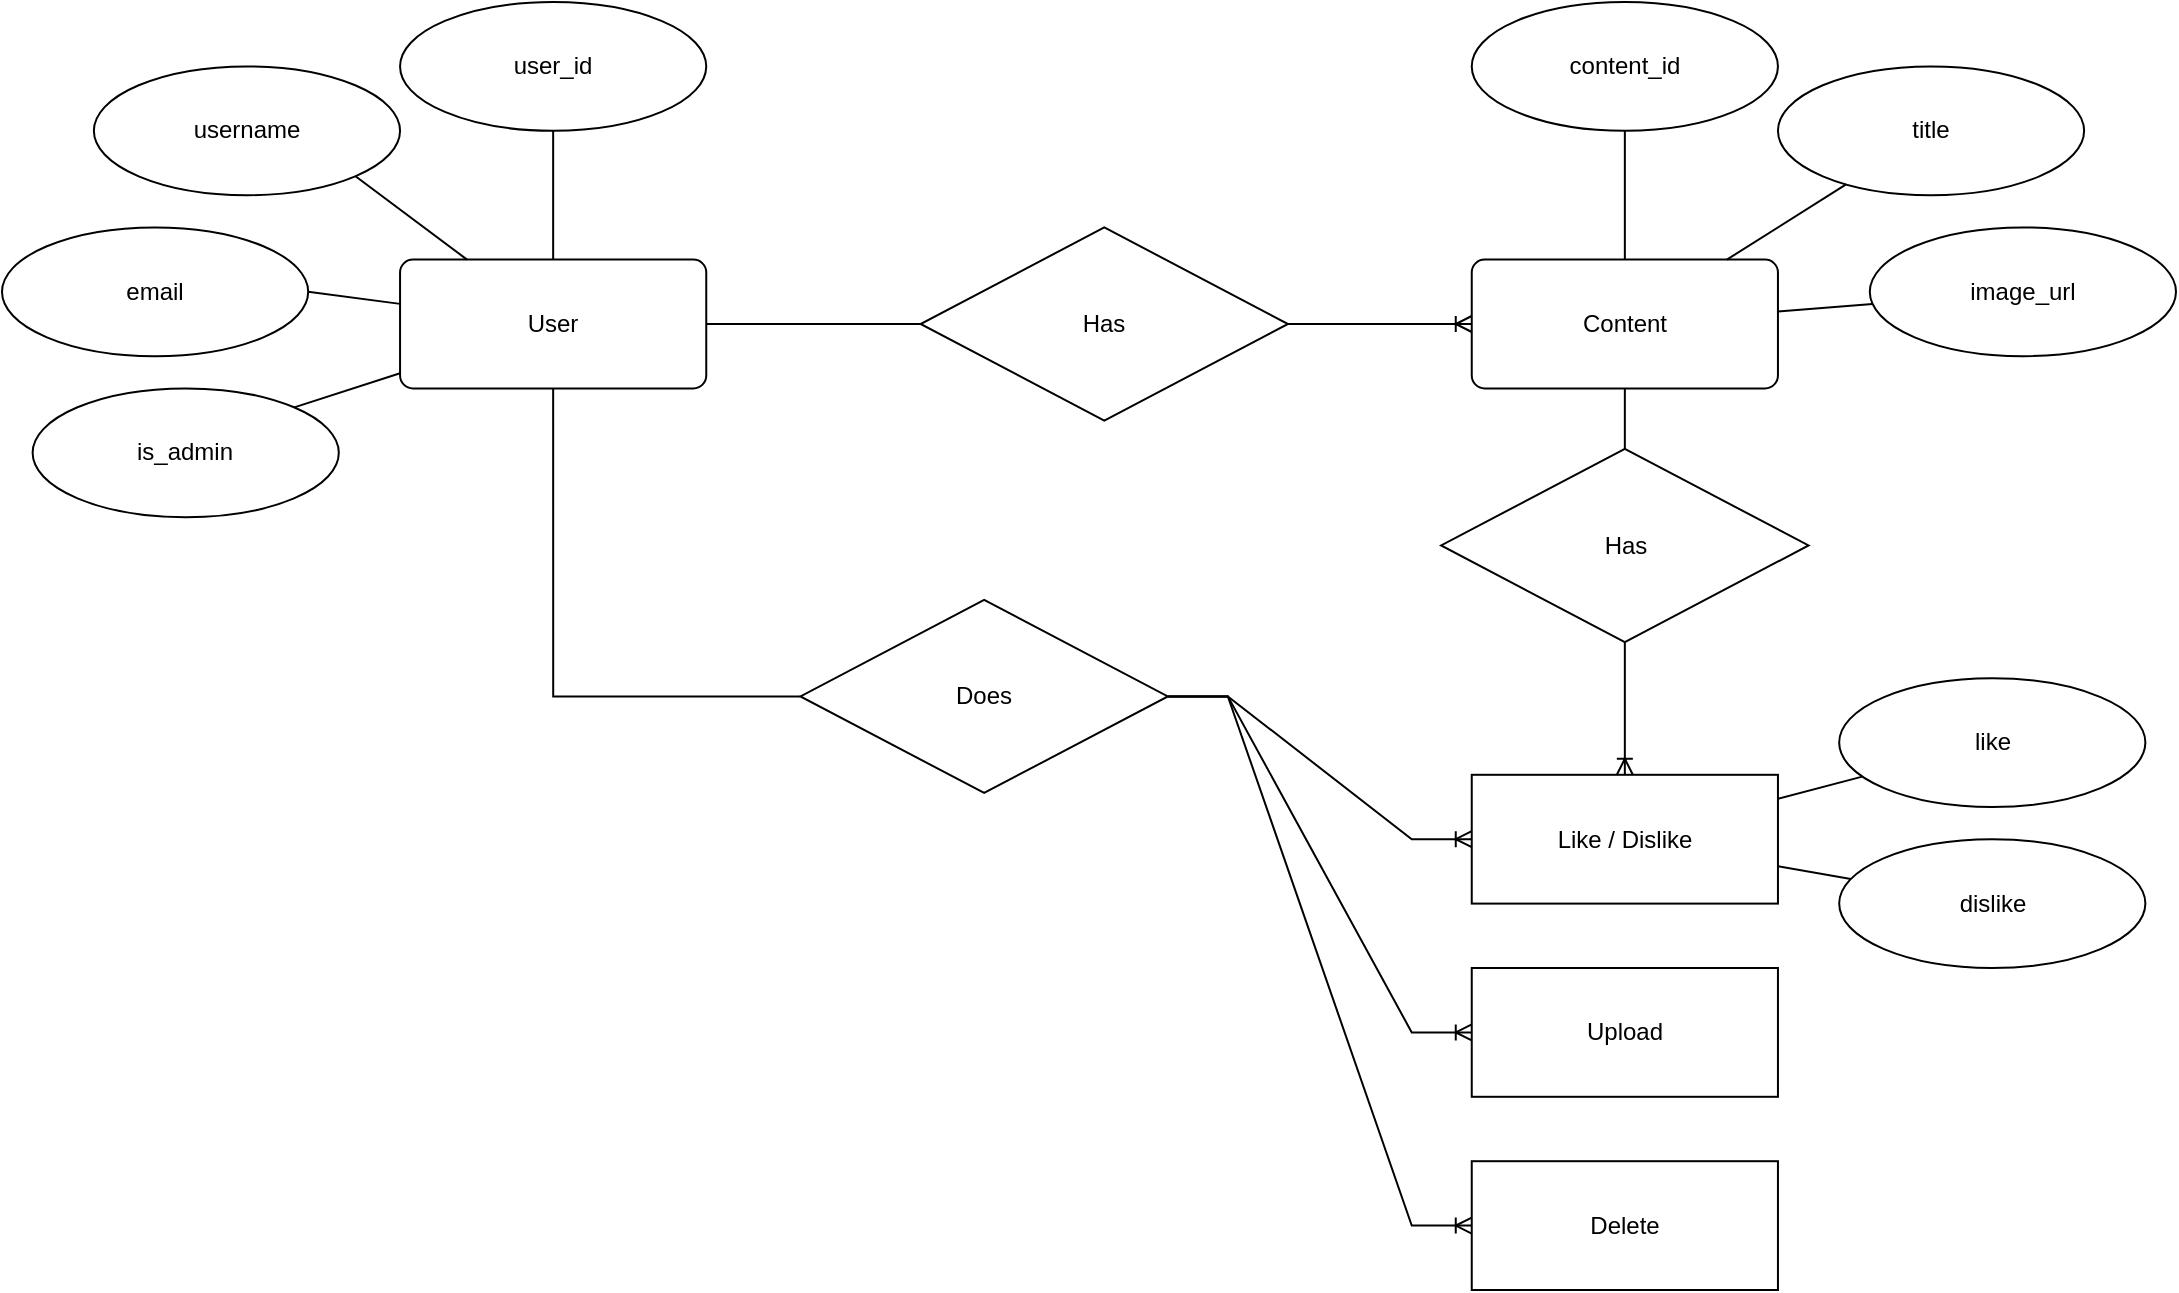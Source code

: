 <mxfile version="24.0.2" type="device">
  <diagram name="Page-1" id="XS-pp8SUQEWYk7n8XHgB">
    <mxGraphModel dx="1641" dy="913" grid="0" gridSize="10" guides="1" tooltips="1" connect="1" arrows="1" fold="1" page="1" pageScale="1" pageWidth="1100" pageHeight="850" math="0" shadow="0">
      <root>
        <mxCell id="0" />
        <mxCell id="1" parent="0" />
        <mxCell id="yBUpXXfkaFUE62552isH-66" value="" style="group" parent="1" vertex="1" connectable="0">
          <mxGeometry x="5" y="8" width="1087" height="644" as="geometry" />
        </mxCell>
        <mxCell id="yBUpXXfkaFUE62552isH-32" style="edgeStyle=orthogonalEdgeStyle;rounded=0;orthogonalLoop=1;jettySize=auto;html=1;exitX=0.5;exitY=1;exitDx=0;exitDy=0;entryX=0;entryY=0.5;entryDx=0;entryDy=0;endArrow=none;endFill=0;" parent="yBUpXXfkaFUE62552isH-66" source="yBUpXXfkaFUE62552isH-1" target="yBUpXXfkaFUE62552isH-31" edge="1">
          <mxGeometry relative="1" as="geometry" />
        </mxCell>
        <mxCell id="yBUpXXfkaFUE62552isH-1" value="&lt;div&gt;User&lt;/div&gt;" style="rounded=1;arcSize=10;whiteSpace=wrap;html=1;align=center;" parent="yBUpXXfkaFUE62552isH-66" vertex="1">
          <mxGeometry x="199.028" y="128.8" width="153.099" height="64.4" as="geometry" />
        </mxCell>
        <mxCell id="yBUpXXfkaFUE62552isH-2" value="Has" style="shape=rhombus;perimeter=rhombusPerimeter;whiteSpace=wrap;html=1;align=center;" parent="yBUpXXfkaFUE62552isH-66" vertex="1">
          <mxGeometry x="459.296" y="112.7" width="183.718" height="96.6" as="geometry" />
        </mxCell>
        <mxCell id="yBUpXXfkaFUE62552isH-5" value="user_id" style="ellipse;whiteSpace=wrap;html=1;align=center;" parent="yBUpXXfkaFUE62552isH-66" vertex="1">
          <mxGeometry x="199.028" width="153.099" height="64.4" as="geometry" />
        </mxCell>
        <mxCell id="yBUpXXfkaFUE62552isH-7" value="username" style="ellipse;whiteSpace=wrap;html=1;align=center;" parent="yBUpXXfkaFUE62552isH-66" vertex="1">
          <mxGeometry x="45.93" y="32.2" width="153.099" height="64.4" as="geometry" />
        </mxCell>
        <mxCell id="yBUpXXfkaFUE62552isH-13" value="" style="endArrow=none;html=1;rounded=0;entryX=1;entryY=1;entryDx=0;entryDy=0;" parent="yBUpXXfkaFUE62552isH-66" source="yBUpXXfkaFUE62552isH-1" target="yBUpXXfkaFUE62552isH-7" edge="1">
          <mxGeometry relative="1" as="geometry">
            <mxPoint x="-45.93" y="161.0" as="sourcePoint" />
            <mxPoint x="-45.93" y="161.0" as="targetPoint" />
          </mxGeometry>
        </mxCell>
        <mxCell id="yBUpXXfkaFUE62552isH-14" value="" style="endArrow=none;html=1;rounded=0;entryX=0.5;entryY=1;entryDx=0;entryDy=0;" parent="yBUpXXfkaFUE62552isH-66" source="yBUpXXfkaFUE62552isH-1" target="yBUpXXfkaFUE62552isH-5" edge="1">
          <mxGeometry relative="1" as="geometry">
            <mxPoint x="275.577" y="-128.8" as="sourcePoint" />
            <mxPoint x="275.577" y="-128.8" as="targetPoint" />
          </mxGeometry>
        </mxCell>
        <mxCell id="yBUpXXfkaFUE62552isH-15" value="email" style="ellipse;whiteSpace=wrap;html=1;align=center;" parent="yBUpXXfkaFUE62552isH-66" vertex="1">
          <mxGeometry y="112.7" width="153.099" height="64.4" as="geometry" />
        </mxCell>
        <mxCell id="yBUpXXfkaFUE62552isH-16" value="" style="endArrow=none;html=1;rounded=0;entryX=1;entryY=0.5;entryDx=0;entryDy=0;" parent="yBUpXXfkaFUE62552isH-66" source="yBUpXXfkaFUE62552isH-1" target="yBUpXXfkaFUE62552isH-15" edge="1">
          <mxGeometry relative="1" as="geometry">
            <mxPoint x="-45.93" y="161.0" as="sourcePoint" />
            <mxPoint x="-45.93" y="161.0" as="targetPoint" />
          </mxGeometry>
        </mxCell>
        <mxCell id="yBUpXXfkaFUE62552isH-17" value="is_admin" style="ellipse;whiteSpace=wrap;html=1;align=center;" parent="yBUpXXfkaFUE62552isH-66" vertex="1">
          <mxGeometry x="15.31" y="193.2" width="153.099" height="64.4" as="geometry" />
        </mxCell>
        <mxCell id="yBUpXXfkaFUE62552isH-21" value="" style="endArrow=none;html=1;rounded=0;entryX=1;entryY=0;entryDx=0;entryDy=0;" parent="yBUpXXfkaFUE62552isH-66" source="yBUpXXfkaFUE62552isH-1" target="yBUpXXfkaFUE62552isH-17" edge="1">
          <mxGeometry relative="1" as="geometry">
            <mxPoint x="-45.93" y="161.0" as="sourcePoint" />
            <mxPoint x="-45.93" y="161.0" as="targetPoint" />
          </mxGeometry>
        </mxCell>
        <mxCell id="yBUpXXfkaFUE62552isH-22" value="Content" style="rounded=1;arcSize=10;whiteSpace=wrap;html=1;align=center;" parent="yBUpXXfkaFUE62552isH-66" vertex="1">
          <mxGeometry x="734.873" y="128.8" width="153.099" height="64.4" as="geometry" />
        </mxCell>
        <mxCell id="yBUpXXfkaFUE62552isH-24" value="content_id" style="ellipse;whiteSpace=wrap;html=1;align=center;" parent="yBUpXXfkaFUE62552isH-66" vertex="1">
          <mxGeometry x="734.873" width="153.099" height="64.4" as="geometry" />
        </mxCell>
        <mxCell id="yBUpXXfkaFUE62552isH-26" value="" style="endArrow=none;html=1;rounded=0;" parent="yBUpXXfkaFUE62552isH-66" source="yBUpXXfkaFUE62552isH-22" target="yBUpXXfkaFUE62552isH-24" edge="1">
          <mxGeometry relative="1" as="geometry">
            <mxPoint x="811.423" y="-128.8" as="sourcePoint" />
            <mxPoint x="811.423" y="-128.8" as="targetPoint" />
          </mxGeometry>
        </mxCell>
        <mxCell id="yBUpXXfkaFUE62552isH-27" value="title" style="ellipse;whiteSpace=wrap;html=1;align=center;" parent="yBUpXXfkaFUE62552isH-66" vertex="1">
          <mxGeometry x="887.972" y="32.2" width="153.099" height="64.4" as="geometry" />
        </mxCell>
        <mxCell id="yBUpXXfkaFUE62552isH-28" value="" style="endArrow=none;html=1;rounded=0;" parent="yBUpXXfkaFUE62552isH-66" source="yBUpXXfkaFUE62552isH-22" target="yBUpXXfkaFUE62552isH-27" edge="1">
          <mxGeometry relative="1" as="geometry">
            <mxPoint x="811.423" y="-128.8" as="sourcePoint" />
            <mxPoint x="811.423" y="-128.8" as="targetPoint" />
          </mxGeometry>
        </mxCell>
        <mxCell id="yBUpXXfkaFUE62552isH-29" value="&lt;div&gt;image_url&lt;/div&gt;" style="ellipse;whiteSpace=wrap;html=1;align=center;" parent="yBUpXXfkaFUE62552isH-66" vertex="1">
          <mxGeometry x="933.901" y="112.7" width="153.099" height="64.4" as="geometry" />
        </mxCell>
        <mxCell id="yBUpXXfkaFUE62552isH-30" value="" style="endArrow=none;html=1;rounded=0;" parent="yBUpXXfkaFUE62552isH-66" source="yBUpXXfkaFUE62552isH-22" target="yBUpXXfkaFUE62552isH-29" edge="1">
          <mxGeometry relative="1" as="geometry">
            <mxPoint x="887.972" y="161.0" as="sourcePoint" />
            <mxPoint x="1132.93" y="161.0" as="targetPoint" />
          </mxGeometry>
        </mxCell>
        <mxCell id="yBUpXXfkaFUE62552isH-31" value="Does" style="shape=rhombus;perimeter=rhombusPerimeter;whiteSpace=wrap;html=1;align=center;" parent="yBUpXXfkaFUE62552isH-66" vertex="1">
          <mxGeometry x="399.219" y="298.89" width="183.718" height="96.6" as="geometry" />
        </mxCell>
        <mxCell id="yBUpXXfkaFUE62552isH-33" value="Like / Dislike" style="whiteSpace=wrap;html=1;align=center;" parent="yBUpXXfkaFUE62552isH-66" vertex="1">
          <mxGeometry x="734.873" y="386.4" width="153.099" height="64.4" as="geometry" />
        </mxCell>
        <mxCell id="yBUpXXfkaFUE62552isH-34" value="Upload" style="whiteSpace=wrap;html=1;align=center;" parent="yBUpXXfkaFUE62552isH-66" vertex="1">
          <mxGeometry x="734.873" y="483.0" width="153.099" height="64.4" as="geometry" />
        </mxCell>
        <mxCell id="yBUpXXfkaFUE62552isH-35" value="Delete" style="whiteSpace=wrap;html=1;align=center;" parent="yBUpXXfkaFUE62552isH-66" vertex="1">
          <mxGeometry x="734.873" y="579.6" width="153.099" height="64.4" as="geometry" />
        </mxCell>
        <mxCell id="yBUpXXfkaFUE62552isH-39" value="Has" style="shape=rhombus;perimeter=rhombusPerimeter;whiteSpace=wrap;html=1;align=center;" parent="yBUpXXfkaFUE62552isH-66" vertex="1">
          <mxGeometry x="719.563" y="223.429" width="183.718" height="96.6" as="geometry" />
        </mxCell>
        <mxCell id="yBUpXXfkaFUE62552isH-42" value="like" style="ellipse;whiteSpace=wrap;html=1;align=center;" parent="yBUpXXfkaFUE62552isH-66" vertex="1">
          <mxGeometry x="918.592" y="338.1" width="153.099" height="64.4" as="geometry" />
        </mxCell>
        <mxCell id="yBUpXXfkaFUE62552isH-44" value="" style="endArrow=none;html=1;rounded=0;" parent="yBUpXXfkaFUE62552isH-66" source="yBUpXXfkaFUE62552isH-33" target="yBUpXXfkaFUE62552isH-42" edge="1">
          <mxGeometry relative="1" as="geometry">
            <mxPoint x="887.972" y="370.3" as="sourcePoint" />
            <mxPoint x="1132.93" y="370.3" as="targetPoint" />
          </mxGeometry>
        </mxCell>
        <mxCell id="yBUpXXfkaFUE62552isH-45" value="dislike" style="ellipse;whiteSpace=wrap;html=1;align=center;" parent="yBUpXXfkaFUE62552isH-66" vertex="1">
          <mxGeometry x="918.592" y="418.6" width="153.099" height="64.4" as="geometry" />
        </mxCell>
        <mxCell id="yBUpXXfkaFUE62552isH-46" value="" style="endArrow=none;html=1;rounded=0;" parent="yBUpXXfkaFUE62552isH-66" source="yBUpXXfkaFUE62552isH-33" target="yBUpXXfkaFUE62552isH-45" edge="1">
          <mxGeometry relative="1" as="geometry">
            <mxPoint x="887.972" y="370.3" as="sourcePoint" />
            <mxPoint x="1132.93" y="370.3" as="targetPoint" />
          </mxGeometry>
        </mxCell>
        <mxCell id="yBUpXXfkaFUE62552isH-47" value="" style="edgeStyle=entityRelationEdgeStyle;fontSize=12;html=1;endArrow=ERoneToMany;rounded=0;entryX=0;entryY=0.5;entryDx=0;entryDy=0;" parent="yBUpXXfkaFUE62552isH-66" source="yBUpXXfkaFUE62552isH-2" target="yBUpXXfkaFUE62552isH-22" edge="1">
          <mxGeometry width="100" height="100" relative="1" as="geometry">
            <mxPoint x="643.014" y="322.0" as="sourcePoint" />
            <mxPoint x="643.014" y="241.5" as="targetPoint" />
          </mxGeometry>
        </mxCell>
        <mxCell id="yBUpXXfkaFUE62552isH-48" value="" style="endArrow=none;html=1;rounded=0;" parent="yBUpXXfkaFUE62552isH-66" source="yBUpXXfkaFUE62552isH-1" target="yBUpXXfkaFUE62552isH-2" edge="1">
          <mxGeometry relative="1" as="geometry">
            <mxPoint x="352.127" y="161.0" as="sourcePoint" />
            <mxPoint x="597.085" y="161.0" as="targetPoint" />
          </mxGeometry>
        </mxCell>
        <mxCell id="yBUpXXfkaFUE62552isH-49" value="" style="endArrow=none;html=1;rounded=0;startArrow=none;startFill=0;" parent="yBUpXXfkaFUE62552isH-66" source="yBUpXXfkaFUE62552isH-22" target="yBUpXXfkaFUE62552isH-39" edge="1">
          <mxGeometry relative="1" as="geometry">
            <mxPoint x="811.423" y="193.2" as="sourcePoint" />
            <mxPoint x="811.423" y="450.8" as="targetPoint" />
          </mxGeometry>
        </mxCell>
        <mxCell id="yBUpXXfkaFUE62552isH-64" value="" style="endArrow=ERoneToMany;html=1;rounded=0;endFill=0;" parent="yBUpXXfkaFUE62552isH-66" source="yBUpXXfkaFUE62552isH-39" target="yBUpXXfkaFUE62552isH-33" edge="1">
          <mxGeometry relative="1" as="geometry">
            <mxPoint x="811.423" y="322.0" as="sourcePoint" />
            <mxPoint x="811.423" y="579.6" as="targetPoint" />
          </mxGeometry>
        </mxCell>
        <mxCell id="zVFA0LBiXMhxjPVJ9M3x-3" value="" style="edgeStyle=entityRelationEdgeStyle;fontSize=12;html=1;endArrow=ERoneToMany;rounded=0;entryX=0;entryY=0.5;entryDx=0;entryDy=0;" edge="1" parent="yBUpXXfkaFUE62552isH-66" source="yBUpXXfkaFUE62552isH-31" target="yBUpXXfkaFUE62552isH-33">
          <mxGeometry width="100" height="100" relative="1" as="geometry">
            <mxPoint x="577.938" y="439.19" as="sourcePoint" />
            <mxPoint x="724.359" y="347.19" as="targetPoint" />
          </mxGeometry>
        </mxCell>
        <mxCell id="zVFA0LBiXMhxjPVJ9M3x-4" value="" style="edgeStyle=entityRelationEdgeStyle;fontSize=12;html=1;endArrow=ERoneToMany;rounded=0;entryX=0;entryY=0.5;entryDx=0;entryDy=0;" edge="1" parent="yBUpXXfkaFUE62552isH-66" source="yBUpXXfkaFUE62552isH-31" target="yBUpXXfkaFUE62552isH-34">
          <mxGeometry width="100" height="100" relative="1" as="geometry">
            <mxPoint x="577.938" y="439.19" as="sourcePoint" />
            <mxPoint x="724.359" y="347.19" as="targetPoint" />
          </mxGeometry>
        </mxCell>
        <mxCell id="zVFA0LBiXMhxjPVJ9M3x-5" value="" style="edgeStyle=entityRelationEdgeStyle;fontSize=12;html=1;endArrow=ERoneToMany;rounded=0;entryX=0;entryY=0.5;entryDx=0;entryDy=0;" edge="1" parent="yBUpXXfkaFUE62552isH-66" source="yBUpXXfkaFUE62552isH-31" target="yBUpXXfkaFUE62552isH-35">
          <mxGeometry width="100" height="100" relative="1" as="geometry">
            <mxPoint x="577.938" y="439.19" as="sourcePoint" />
            <mxPoint x="724.359" y="347.19" as="targetPoint" />
          </mxGeometry>
        </mxCell>
      </root>
    </mxGraphModel>
  </diagram>
</mxfile>
